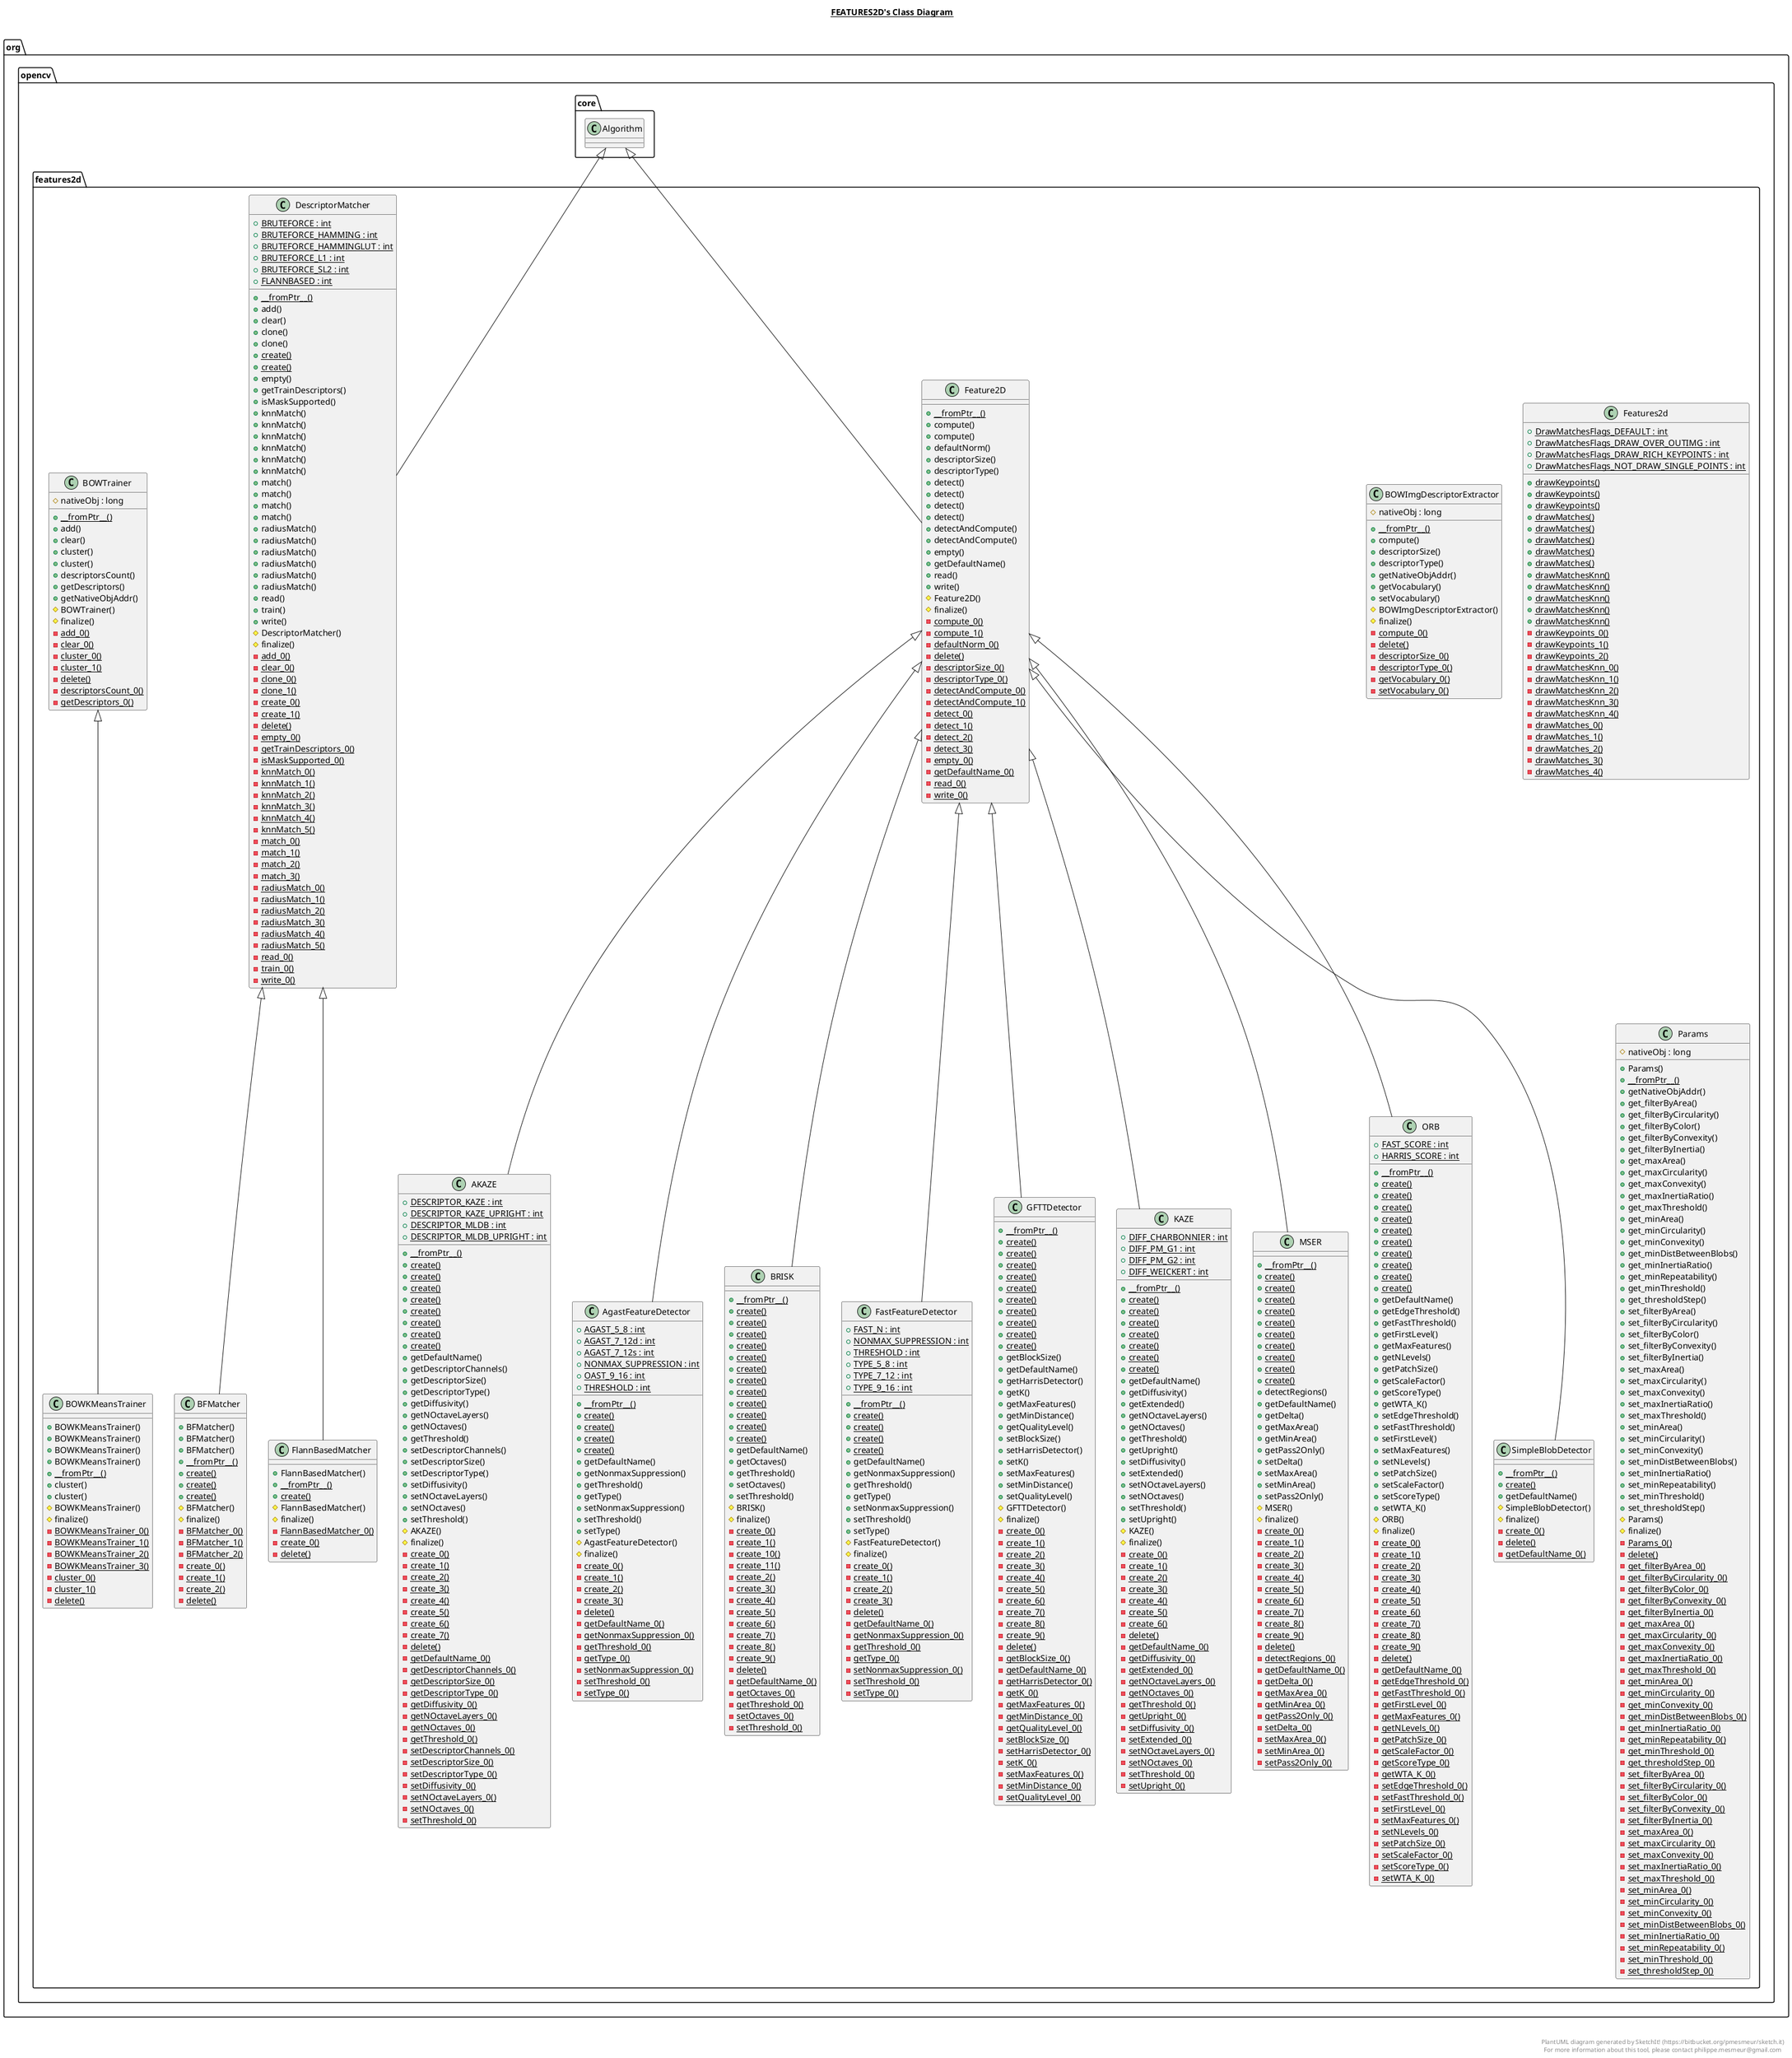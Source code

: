 @startuml

title __FEATURES2D's Class Diagram__\n

  namespace org.opencv {
    namespace features2d {
      class org.opencv.features2d.AKAZE {
          {static} + DESCRIPTOR_KAZE : int
          {static} + DESCRIPTOR_KAZE_UPRIGHT : int
          {static} + DESCRIPTOR_MLDB : int
          {static} + DESCRIPTOR_MLDB_UPRIGHT : int
          {static} + __fromPtr__()
          {static} + create()
          {static} + create()
          {static} + create()
          {static} + create()
          {static} + create()
          {static} + create()
          {static} + create()
          {static} + create()
          + getDefaultName()
          + getDescriptorChannels()
          + getDescriptorSize()
          + getDescriptorType()
          + getDiffusivity()
          + getNOctaveLayers()
          + getNOctaves()
          + getThreshold()
          + setDescriptorChannels()
          + setDescriptorSize()
          + setDescriptorType()
          + setDiffusivity()
          + setNOctaveLayers()
          + setNOctaves()
          + setThreshold()
          # AKAZE()
          # finalize()
          {static} - create_0()
          {static} - create_1()
          {static} - create_2()
          {static} - create_3()
          {static} - create_4()
          {static} - create_5()
          {static} - create_6()
          {static} - create_7()
          {static} - delete()
          {static} - getDefaultName_0()
          {static} - getDescriptorChannels_0()
          {static} - getDescriptorSize_0()
          {static} - getDescriptorType_0()
          {static} - getDiffusivity_0()
          {static} - getNOctaveLayers_0()
          {static} - getNOctaves_0()
          {static} - getThreshold_0()
          {static} - setDescriptorChannels_0()
          {static} - setDescriptorSize_0()
          {static} - setDescriptorType_0()
          {static} - setDiffusivity_0()
          {static} - setNOctaveLayers_0()
          {static} - setNOctaves_0()
          {static} - setThreshold_0()
      }
    }
  }
  

  namespace org.opencv {
    namespace features2d {
      class org.opencv.features2d.AgastFeatureDetector {
          {static} + AGAST_5_8 : int
          {static} + AGAST_7_12d : int
          {static} + AGAST_7_12s : int
          {static} + NONMAX_SUPPRESSION : int
          {static} + OAST_9_16 : int
          {static} + THRESHOLD : int
          {static} + __fromPtr__()
          {static} + create()
          {static} + create()
          {static} + create()
          {static} + create()
          + getDefaultName()
          + getNonmaxSuppression()
          + getThreshold()
          + getType()
          + setNonmaxSuppression()
          + setThreshold()
          + setType()
          # AgastFeatureDetector()
          # finalize()
          {static} - create_0()
          {static} - create_1()
          {static} - create_2()
          {static} - create_3()
          {static} - delete()
          {static} - getDefaultName_0()
          {static} - getNonmaxSuppression_0()
          {static} - getThreshold_0()
          {static} - getType_0()
          {static} - setNonmaxSuppression_0()
          {static} - setThreshold_0()
          {static} - setType_0()
      }
    }
  }
  

  namespace org.opencv {
    namespace features2d {
      class org.opencv.features2d.BFMatcher {
          + BFMatcher()
          + BFMatcher()
          + BFMatcher()
          {static} + __fromPtr__()
          {static} + create()
          {static} + create()
          {static} + create()
          # BFMatcher()
          # finalize()
          {static} - BFMatcher_0()
          {static} - BFMatcher_1()
          {static} - BFMatcher_2()
          {static} - create_0()
          {static} - create_1()
          {static} - create_2()
          {static} - delete()
      }
    }
  }
  

  namespace org.opencv {
    namespace features2d {
      class org.opencv.features2d.BOWImgDescriptorExtractor {
          # nativeObj : long
          {static} + __fromPtr__()
          + compute()
          + descriptorSize()
          + descriptorType()
          + getNativeObjAddr()
          + getVocabulary()
          + setVocabulary()
          # BOWImgDescriptorExtractor()
          # finalize()
          {static} - compute_0()
          {static} - delete()
          {static} - descriptorSize_0()
          {static} - descriptorType_0()
          {static} - getVocabulary_0()
          {static} - setVocabulary_0()
      }
    }
  }
  

  namespace org.opencv {
    namespace features2d {
      class org.opencv.features2d.BOWKMeansTrainer {
          + BOWKMeansTrainer()
          + BOWKMeansTrainer()
          + BOWKMeansTrainer()
          + BOWKMeansTrainer()
          {static} + __fromPtr__()
          + cluster()
          + cluster()
          # BOWKMeansTrainer()
          # finalize()
          {static} - BOWKMeansTrainer_0()
          {static} - BOWKMeansTrainer_1()
          {static} - BOWKMeansTrainer_2()
          {static} - BOWKMeansTrainer_3()
          {static} - cluster_0()
          {static} - cluster_1()
          {static} - delete()
      }
    }
  }
  

  namespace org.opencv {
    namespace features2d {
      class org.opencv.features2d.BOWTrainer {
          # nativeObj : long
          {static} + __fromPtr__()
          + add()
          + clear()
          + cluster()
          + cluster()
          + descriptorsCount()
          + getDescriptors()
          + getNativeObjAddr()
          # BOWTrainer()
          # finalize()
          {static} - add_0()
          {static} - clear_0()
          {static} - cluster_0()
          {static} - cluster_1()
          {static} - delete()
          {static} - descriptorsCount_0()
          {static} - getDescriptors_0()
      }
    }
  }
  

  namespace org.opencv {
    namespace features2d {
      class org.opencv.features2d.BRISK {
          {static} + __fromPtr__()
          {static} + create()
          {static} + create()
          {static} + create()
          {static} + create()
          {static} + create()
          {static} + create()
          {static} + create()
          {static} + create()
          {static} + create()
          {static} + create()
          {static} + create()
          {static} + create()
          + getDefaultName()
          + getOctaves()
          + getThreshold()
          + setOctaves()
          + setThreshold()
          # BRISK()
          # finalize()
          {static} - create_0()
          {static} - create_1()
          {static} - create_10()
          {static} - create_11()
          {static} - create_2()
          {static} - create_3()
          {static} - create_4()
          {static} - create_5()
          {static} - create_6()
          {static} - create_7()
          {static} - create_8()
          {static} - create_9()
          {static} - delete()
          {static} - getDefaultName_0()
          {static} - getOctaves_0()
          {static} - getThreshold_0()
          {static} - setOctaves_0()
          {static} - setThreshold_0()
      }
    }
  }
  

  namespace org.opencv {
    namespace features2d {
      class org.opencv.features2d.DescriptorMatcher {
          {static} + BRUTEFORCE : int
          {static} + BRUTEFORCE_HAMMING : int
          {static} + BRUTEFORCE_HAMMINGLUT : int
          {static} + BRUTEFORCE_L1 : int
          {static} + BRUTEFORCE_SL2 : int
          {static} + FLANNBASED : int
          {static} + __fromPtr__()
          + add()
          + clear()
          + clone()
          + clone()
          {static} + create()
          {static} + create()
          + empty()
          + getTrainDescriptors()
          + isMaskSupported()
          + knnMatch()
          + knnMatch()
          + knnMatch()
          + knnMatch()
          + knnMatch()
          + knnMatch()
          + match()
          + match()
          + match()
          + match()
          + radiusMatch()
          + radiusMatch()
          + radiusMatch()
          + radiusMatch()
          + radiusMatch()
          + radiusMatch()
          + read()
          + train()
          + write()
          # DescriptorMatcher()
          # finalize()
          {static} - add_0()
          {static} - clear_0()
          {static} - clone_0()
          {static} - clone_1()
          {static} - create_0()
          {static} - create_1()
          {static} - delete()
          {static} - empty_0()
          {static} - getTrainDescriptors_0()
          {static} - isMaskSupported_0()
          {static} - knnMatch_0()
          {static} - knnMatch_1()
          {static} - knnMatch_2()
          {static} - knnMatch_3()
          {static} - knnMatch_4()
          {static} - knnMatch_5()
          {static} - match_0()
          {static} - match_1()
          {static} - match_2()
          {static} - match_3()
          {static} - radiusMatch_0()
          {static} - radiusMatch_1()
          {static} - radiusMatch_2()
          {static} - radiusMatch_3()
          {static} - radiusMatch_4()
          {static} - radiusMatch_5()
          {static} - read_0()
          {static} - train_0()
          {static} - write_0()
      }
    }
  }
  

  namespace org.opencv {
    namespace features2d {
      class org.opencv.features2d.FastFeatureDetector {
          {static} + FAST_N : int
          {static} + NONMAX_SUPPRESSION : int
          {static} + THRESHOLD : int
          {static} + TYPE_5_8 : int
          {static} + TYPE_7_12 : int
          {static} + TYPE_9_16 : int
          {static} + __fromPtr__()
          {static} + create()
          {static} + create()
          {static} + create()
          {static} + create()
          + getDefaultName()
          + getNonmaxSuppression()
          + getThreshold()
          + getType()
          + setNonmaxSuppression()
          + setThreshold()
          + setType()
          # FastFeatureDetector()
          # finalize()
          {static} - create_0()
          {static} - create_1()
          {static} - create_2()
          {static} - create_3()
          {static} - delete()
          {static} - getDefaultName_0()
          {static} - getNonmaxSuppression_0()
          {static} - getThreshold_0()
          {static} - getType_0()
          {static} - setNonmaxSuppression_0()
          {static} - setThreshold_0()
          {static} - setType_0()
      }
    }
  }
  

  namespace org.opencv {
    namespace features2d {
      class org.opencv.features2d.Feature2D {
          {static} + __fromPtr__()
          + compute()
          + compute()
          + defaultNorm()
          + descriptorSize()
          + descriptorType()
          + detect()
          + detect()
          + detect()
          + detect()
          + detectAndCompute()
          + detectAndCompute()
          + empty()
          + getDefaultName()
          + read()
          + write()
          # Feature2D()
          # finalize()
          {static} - compute_0()
          {static} - compute_1()
          {static} - defaultNorm_0()
          {static} - delete()
          {static} - descriptorSize_0()
          {static} - descriptorType_0()
          {static} - detectAndCompute_0()
          {static} - detectAndCompute_1()
          {static} - detect_0()
          {static} - detect_1()
          {static} - detect_2()
          {static} - detect_3()
          {static} - empty_0()
          {static} - getDefaultName_0()
          {static} - read_0()
          {static} - write_0()
      }
    }
  }
  

  namespace org.opencv {
    namespace features2d {
      class org.opencv.features2d.Features2d {
          {static} + DrawMatchesFlags_DEFAULT : int
          {static} + DrawMatchesFlags_DRAW_OVER_OUTIMG : int
          {static} + DrawMatchesFlags_DRAW_RICH_KEYPOINTS : int
          {static} + DrawMatchesFlags_NOT_DRAW_SINGLE_POINTS : int
          {static} + drawKeypoints()
          {static} + drawKeypoints()
          {static} + drawKeypoints()
          {static} + drawMatches()
          {static} + drawMatches()
          {static} + drawMatches()
          {static} + drawMatches()
          {static} + drawMatches()
          {static} + drawMatchesKnn()
          {static} + drawMatchesKnn()
          {static} + drawMatchesKnn()
          {static} + drawMatchesKnn()
          {static} + drawMatchesKnn()
          {static} - drawKeypoints_0()
          {static} - drawKeypoints_1()
          {static} - drawKeypoints_2()
          {static} - drawMatchesKnn_0()
          {static} - drawMatchesKnn_1()
          {static} - drawMatchesKnn_2()
          {static} - drawMatchesKnn_3()
          {static} - drawMatchesKnn_4()
          {static} - drawMatches_0()
          {static} - drawMatches_1()
          {static} - drawMatches_2()
          {static} - drawMatches_3()
          {static} - drawMatches_4()
      }
    }
  }
  

  namespace org.opencv {
    namespace features2d {
      class org.opencv.features2d.FlannBasedMatcher {
          + FlannBasedMatcher()
          {static} + __fromPtr__()
          {static} + create()
          # FlannBasedMatcher()
          # finalize()
          {static} - FlannBasedMatcher_0()
          {static} - create_0()
          {static} - delete()
      }
    }
  }
  

  namespace org.opencv {
    namespace features2d {
      class org.opencv.features2d.GFTTDetector {
          {static} + __fromPtr__()
          {static} + create()
          {static} + create()
          {static} + create()
          {static} + create()
          {static} + create()
          {static} + create()
          {static} + create()
          {static} + create()
          {static} + create()
          {static} + create()
          + getBlockSize()
          + getDefaultName()
          + getHarrisDetector()
          + getK()
          + getMaxFeatures()
          + getMinDistance()
          + getQualityLevel()
          + setBlockSize()
          + setHarrisDetector()
          + setK()
          + setMaxFeatures()
          + setMinDistance()
          + setQualityLevel()
          # GFTTDetector()
          # finalize()
          {static} - create_0()
          {static} - create_1()
          {static} - create_2()
          {static} - create_3()
          {static} - create_4()
          {static} - create_5()
          {static} - create_6()
          {static} - create_7()
          {static} - create_8()
          {static} - create_9()
          {static} - delete()
          {static} - getBlockSize_0()
          {static} - getDefaultName_0()
          {static} - getHarrisDetector_0()
          {static} - getK_0()
          {static} - getMaxFeatures_0()
          {static} - getMinDistance_0()
          {static} - getQualityLevel_0()
          {static} - setBlockSize_0()
          {static} - setHarrisDetector_0()
          {static} - setK_0()
          {static} - setMaxFeatures_0()
          {static} - setMinDistance_0()
          {static} - setQualityLevel_0()
      }
    }
  }
  

  namespace org.opencv {
    namespace features2d {
      class org.opencv.features2d.KAZE {
          {static} + DIFF_CHARBONNIER : int
          {static} + DIFF_PM_G1 : int
          {static} + DIFF_PM_G2 : int
          {static} + DIFF_WEICKERT : int
          {static} + __fromPtr__()
          {static} + create()
          {static} + create()
          {static} + create()
          {static} + create()
          {static} + create()
          {static} + create()
          {static} + create()
          + getDefaultName()
          + getDiffusivity()
          + getExtended()
          + getNOctaveLayers()
          + getNOctaves()
          + getThreshold()
          + getUpright()
          + setDiffusivity()
          + setExtended()
          + setNOctaveLayers()
          + setNOctaves()
          + setThreshold()
          + setUpright()
          # KAZE()
          # finalize()
          {static} - create_0()
          {static} - create_1()
          {static} - create_2()
          {static} - create_3()
          {static} - create_4()
          {static} - create_5()
          {static} - create_6()
          {static} - delete()
          {static} - getDefaultName_0()
          {static} - getDiffusivity_0()
          {static} - getExtended_0()
          {static} - getNOctaveLayers_0()
          {static} - getNOctaves_0()
          {static} - getThreshold_0()
          {static} - getUpright_0()
          {static} - setDiffusivity_0()
          {static} - setExtended_0()
          {static} - setNOctaveLayers_0()
          {static} - setNOctaves_0()
          {static} - setThreshold_0()
          {static} - setUpright_0()
      }
    }
  }
  

  namespace org.opencv {
    namespace features2d {
      class org.opencv.features2d.MSER {
          {static} + __fromPtr__()
          {static} + create()
          {static} + create()
          {static} + create()
          {static} + create()
          {static} + create()
          {static} + create()
          {static} + create()
          {static} + create()
          {static} + create()
          {static} + create()
          + detectRegions()
          + getDefaultName()
          + getDelta()
          + getMaxArea()
          + getMinArea()
          + getPass2Only()
          + setDelta()
          + setMaxArea()
          + setMinArea()
          + setPass2Only()
          # MSER()
          # finalize()
          {static} - create_0()
          {static} - create_1()
          {static} - create_2()
          {static} - create_3()
          {static} - create_4()
          {static} - create_5()
          {static} - create_6()
          {static} - create_7()
          {static} - create_8()
          {static} - create_9()
          {static} - delete()
          {static} - detectRegions_0()
          {static} - getDefaultName_0()
          {static} - getDelta_0()
          {static} - getMaxArea_0()
          {static} - getMinArea_0()
          {static} - getPass2Only_0()
          {static} - setDelta_0()
          {static} - setMaxArea_0()
          {static} - setMinArea_0()
          {static} - setPass2Only_0()
      }
    }
  }
  

  namespace org.opencv {
    namespace features2d {
      class org.opencv.features2d.ORB {
          {static} + FAST_SCORE : int
          {static} + HARRIS_SCORE : int
          {static} + __fromPtr__()
          {static} + create()
          {static} + create()
          {static} + create()
          {static} + create()
          {static} + create()
          {static} + create()
          {static} + create()
          {static} + create()
          {static} + create()
          {static} + create()
          + getDefaultName()
          + getEdgeThreshold()
          + getFastThreshold()
          + getFirstLevel()
          + getMaxFeatures()
          + getNLevels()
          + getPatchSize()
          + getScaleFactor()
          + getScoreType()
          + getWTA_K()
          + setEdgeThreshold()
          + setFastThreshold()
          + setFirstLevel()
          + setMaxFeatures()
          + setNLevels()
          + setPatchSize()
          + setScaleFactor()
          + setScoreType()
          + setWTA_K()
          # ORB()
          # finalize()
          {static} - create_0()
          {static} - create_1()
          {static} - create_2()
          {static} - create_3()
          {static} - create_4()
          {static} - create_5()
          {static} - create_6()
          {static} - create_7()
          {static} - create_8()
          {static} - create_9()
          {static} - delete()
          {static} - getDefaultName_0()
          {static} - getEdgeThreshold_0()
          {static} - getFastThreshold_0()
          {static} - getFirstLevel_0()
          {static} - getMaxFeatures_0()
          {static} - getNLevels_0()
          {static} - getPatchSize_0()
          {static} - getScaleFactor_0()
          {static} - getScoreType_0()
          {static} - getWTA_K_0()
          {static} - setEdgeThreshold_0()
          {static} - setFastThreshold_0()
          {static} - setFirstLevel_0()
          {static} - setMaxFeatures_0()
          {static} - setNLevels_0()
          {static} - setPatchSize_0()
          {static} - setScaleFactor_0()
          {static} - setScoreType_0()
          {static} - setWTA_K_0()
      }
    }
  }
  

  namespace org.opencv {
    namespace features2d {
      class org.opencv.features2d.Params {
          # nativeObj : long
          + Params()
          {static} + __fromPtr__()
          + getNativeObjAddr()
          + get_filterByArea()
          + get_filterByCircularity()
          + get_filterByColor()
          + get_filterByConvexity()
          + get_filterByInertia()
          + get_maxArea()
          + get_maxCircularity()
          + get_maxConvexity()
          + get_maxInertiaRatio()
          + get_maxThreshold()
          + get_minArea()
          + get_minCircularity()
          + get_minConvexity()
          + get_minDistBetweenBlobs()
          + get_minInertiaRatio()
          + get_minRepeatability()
          + get_minThreshold()
          + get_thresholdStep()
          + set_filterByArea()
          + set_filterByCircularity()
          + set_filterByColor()
          + set_filterByConvexity()
          + set_filterByInertia()
          + set_maxArea()
          + set_maxCircularity()
          + set_maxConvexity()
          + set_maxInertiaRatio()
          + set_maxThreshold()
          + set_minArea()
          + set_minCircularity()
          + set_minConvexity()
          + set_minDistBetweenBlobs()
          + set_minInertiaRatio()
          + set_minRepeatability()
          + set_minThreshold()
          + set_thresholdStep()
          # Params()
          # finalize()
          {static} - Params_0()
          {static} - delete()
          {static} - get_filterByArea_0()
          {static} - get_filterByCircularity_0()
          {static} - get_filterByColor_0()
          {static} - get_filterByConvexity_0()
          {static} - get_filterByInertia_0()
          {static} - get_maxArea_0()
          {static} - get_maxCircularity_0()
          {static} - get_maxConvexity_0()
          {static} - get_maxInertiaRatio_0()
          {static} - get_maxThreshold_0()
          {static} - get_minArea_0()
          {static} - get_minCircularity_0()
          {static} - get_minConvexity_0()
          {static} - get_minDistBetweenBlobs_0()
          {static} - get_minInertiaRatio_0()
          {static} - get_minRepeatability_0()
          {static} - get_minThreshold_0()
          {static} - get_thresholdStep_0()
          {static} - set_filterByArea_0()
          {static} - set_filterByCircularity_0()
          {static} - set_filterByColor_0()
          {static} - set_filterByConvexity_0()
          {static} - set_filterByInertia_0()
          {static} - set_maxArea_0()
          {static} - set_maxCircularity_0()
          {static} - set_maxConvexity_0()
          {static} - set_maxInertiaRatio_0()
          {static} - set_maxThreshold_0()
          {static} - set_minArea_0()
          {static} - set_minCircularity_0()
          {static} - set_minConvexity_0()
          {static} - set_minDistBetweenBlobs_0()
          {static} - set_minInertiaRatio_0()
          {static} - set_minRepeatability_0()
          {static} - set_minThreshold_0()
          {static} - set_thresholdStep_0()
      }
    }
  }
  

  namespace org.opencv {
    namespace features2d {
      class org.opencv.features2d.SimpleBlobDetector {
          {static} + __fromPtr__()
          {static} + create()
          + getDefaultName()
          # SimpleBlobDetector()
          # finalize()
          {static} - create_0()
          {static} - delete()
          {static} - getDefaultName_0()
      }
    }
  }
  

  org.opencv.features2d.AKAZE -up-|> org.opencv.features2d.Feature2D
  org.opencv.features2d.AgastFeatureDetector -up-|> org.opencv.features2d.Feature2D
  org.opencv.features2d.BFMatcher -up-|> org.opencv.features2d.DescriptorMatcher
  org.opencv.features2d.BOWKMeansTrainer -up-|> org.opencv.features2d.BOWTrainer
  org.opencv.features2d.BRISK -up-|> org.opencv.features2d.Feature2D
  org.opencv.features2d.DescriptorMatcher -up-|> org.opencv.core.Algorithm
  org.opencv.features2d.FastFeatureDetector -up-|> org.opencv.features2d.Feature2D
  org.opencv.features2d.Feature2D -up-|> org.opencv.core.Algorithm
  org.opencv.features2d.FlannBasedMatcher -up-|> org.opencv.features2d.DescriptorMatcher
  org.opencv.features2d.GFTTDetector -up-|> org.opencv.features2d.Feature2D
  org.opencv.features2d.KAZE -up-|> org.opencv.features2d.Feature2D
  org.opencv.features2d.MSER -up-|> org.opencv.features2d.Feature2D
  org.opencv.features2d.ORB -up-|> org.opencv.features2d.Feature2D
  org.opencv.features2d.SimpleBlobDetector -up-|> org.opencv.features2d.Feature2D


right footer


PlantUML diagram generated by SketchIt! (https://bitbucket.org/pmesmeur/sketch.it)
For more information about this tool, please contact philippe.mesmeur@gmail.com
endfooter

@enduml
